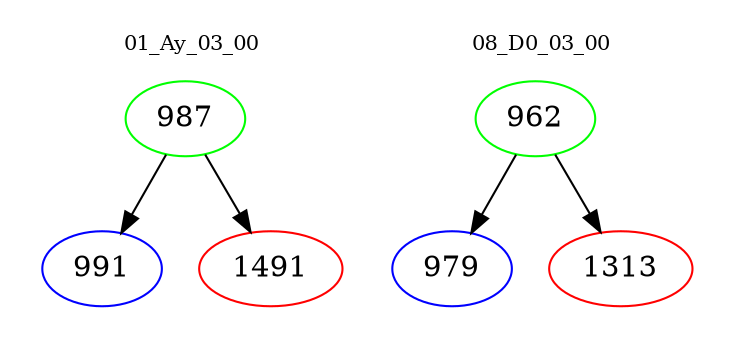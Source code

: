 digraph{
subgraph cluster_0 {
color = white
label = "01_Ay_03_00";
fontsize=10;
T0_987 [label="987", color="green"]
T0_987 -> T0_991 [color="black"]
T0_991 [label="991", color="blue"]
T0_987 -> T0_1491 [color="black"]
T0_1491 [label="1491", color="red"]
}
subgraph cluster_1 {
color = white
label = "08_D0_03_00";
fontsize=10;
T1_962 [label="962", color="green"]
T1_962 -> T1_979 [color="black"]
T1_979 [label="979", color="blue"]
T1_962 -> T1_1313 [color="black"]
T1_1313 [label="1313", color="red"]
}
}
